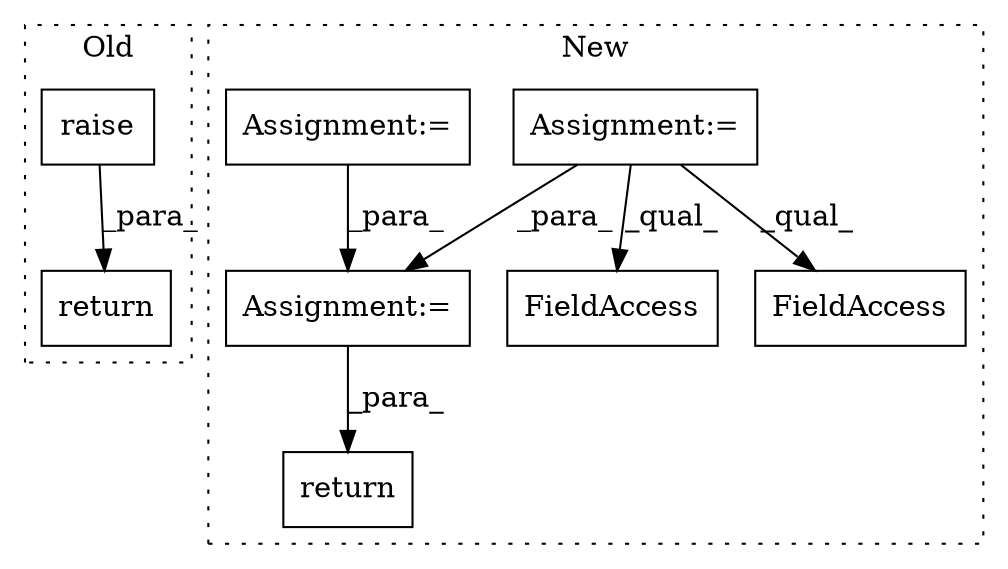digraph G {
subgraph cluster0 {
1 [label="raise" a="32" s="2069" l="7" shape="box"];
3 [label="return" a="41" s="2062" l="7" shape="box"];
label = "Old";
style="dotted";
}
subgraph cluster1 {
2 [label="return" a="41" s="2765" l="7" shape="box"];
4 [label="Assignment:=" a="7" s="2706" l="1" shape="box"];
5 [label="Assignment:=" a="7" s="2033" l="7" shape="box"];
6 [label="Assignment:=" a="7" s="2050" l="8" shape="box"];
7 [label="FieldAccess" a="22" s="2303" l="14" shape="box"];
8 [label="FieldAccess" a="22" s="2384" l="14" shape="box"];
label = "New";
style="dotted";
}
1 -> 3 [label="_para_"];
4 -> 2 [label="_para_"];
5 -> 4 [label="_para_"];
5 -> 8 [label="_qual_"];
5 -> 7 [label="_qual_"];
6 -> 4 [label="_para_"];
}